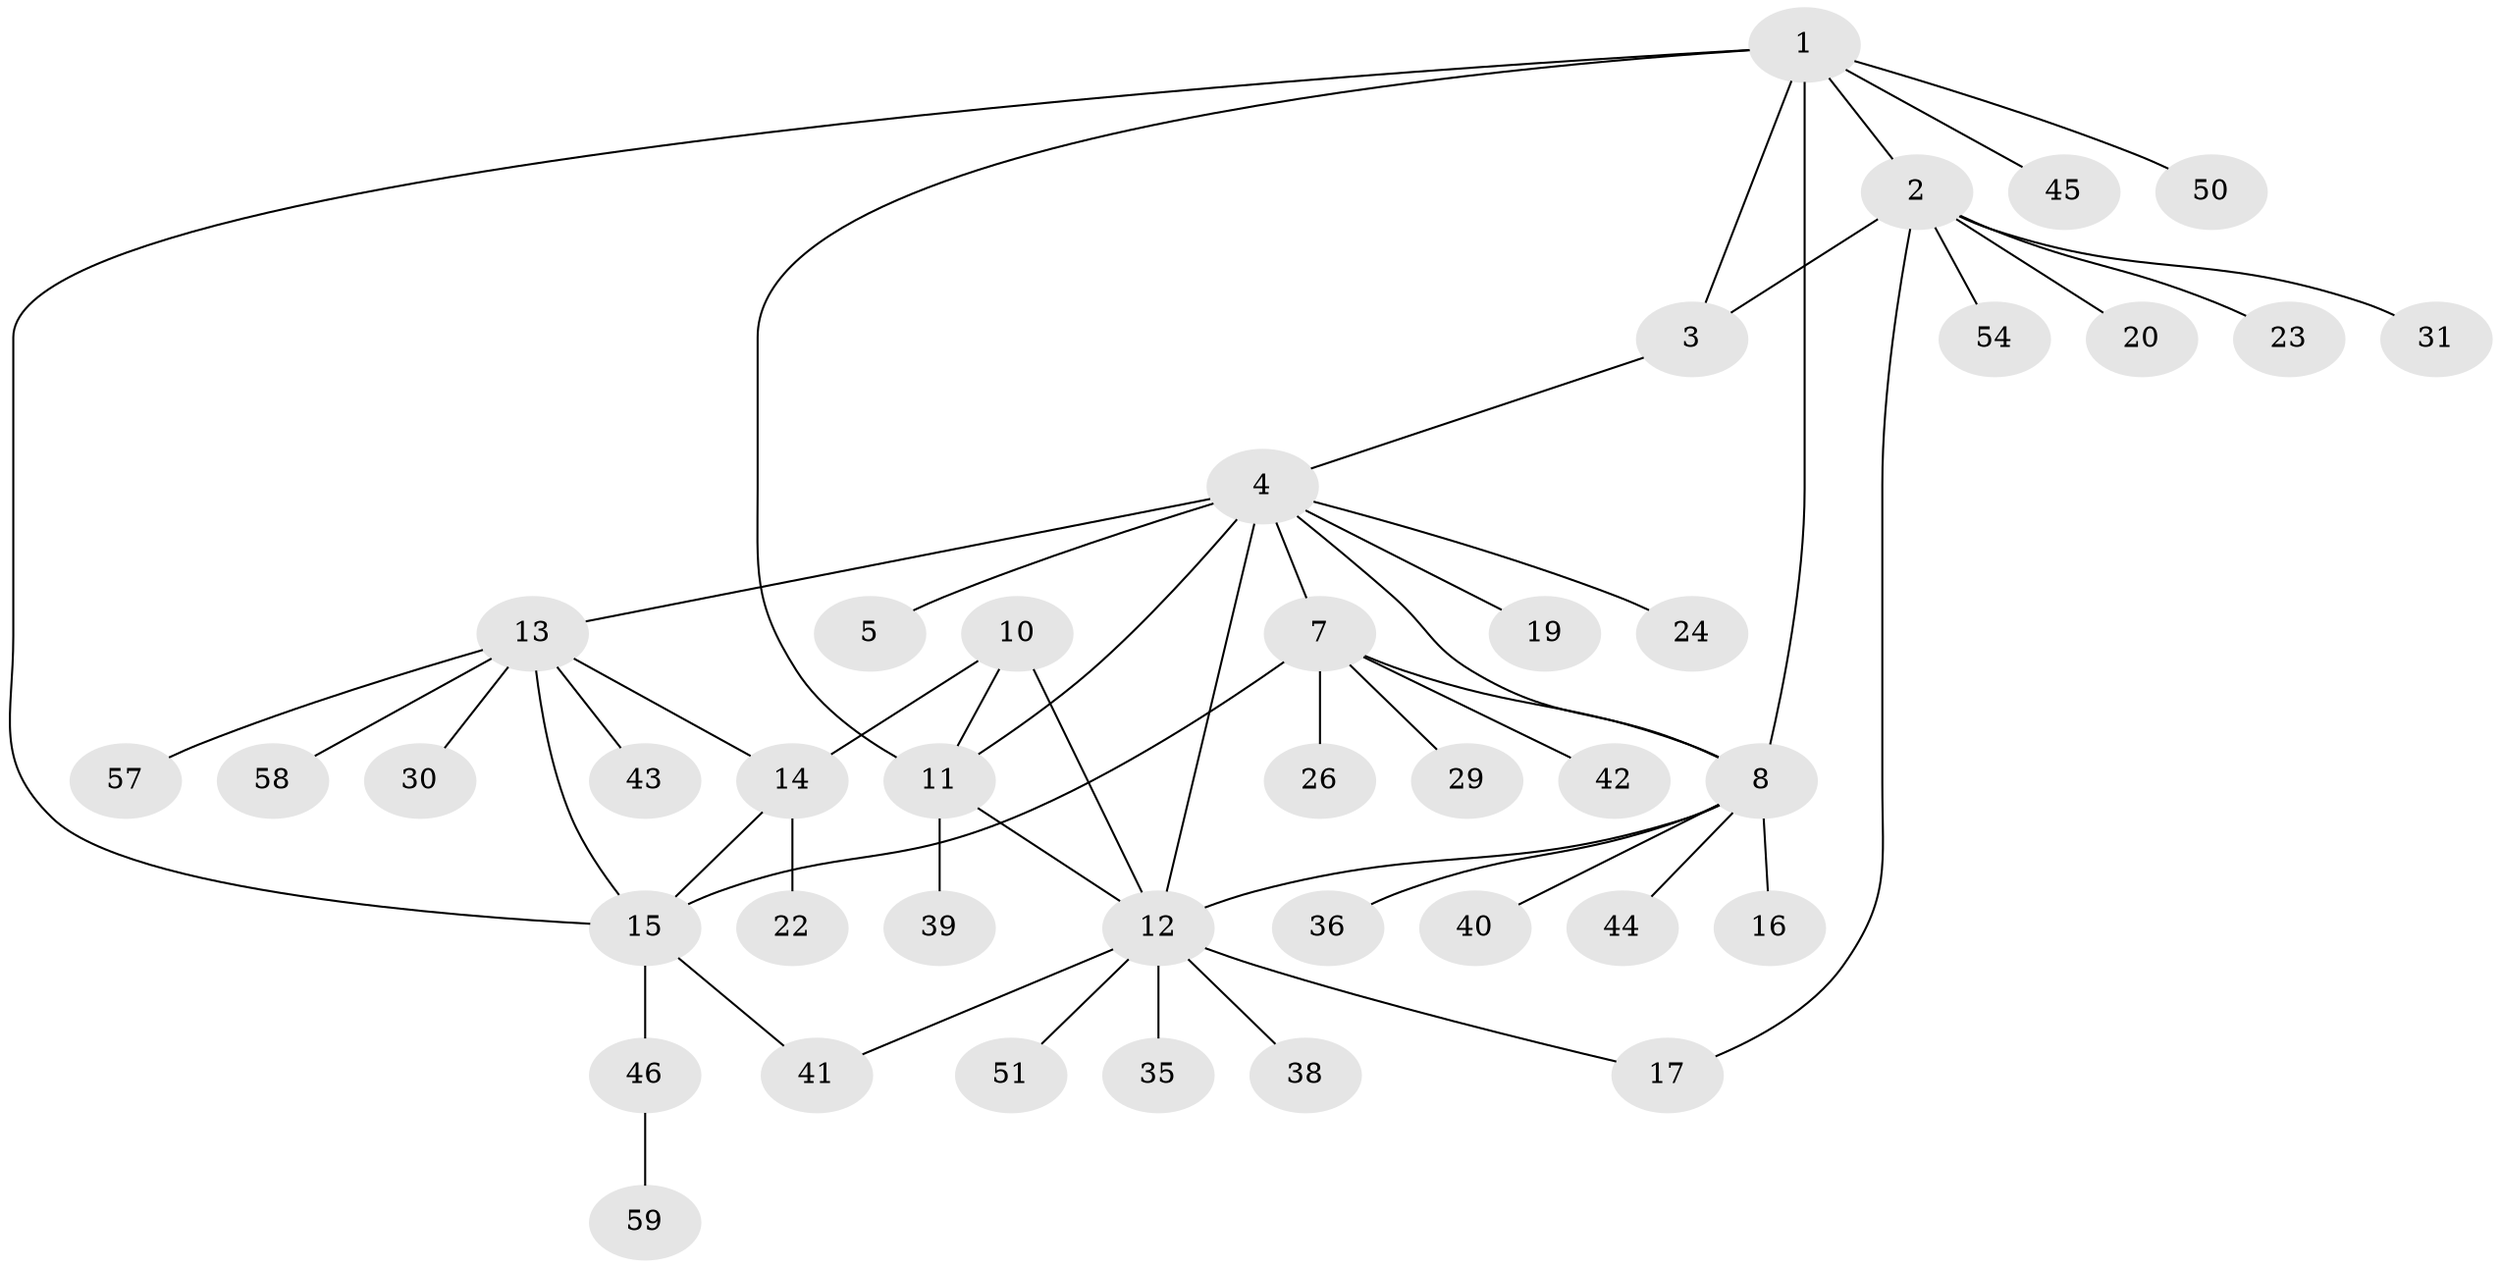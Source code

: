 // original degree distribution, {8: 0.03333333333333333, 7: 0.05, 4: 0.03333333333333333, 10: 0.03333333333333333, 2: 0.2, 3: 0.05, 6: 0.03333333333333333, 5: 0.016666666666666666, 1: 0.55}
// Generated by graph-tools (version 1.1) at 2025/42/03/06/25 10:42:08]
// undirected, 41 vertices, 53 edges
graph export_dot {
graph [start="1"]
  node [color=gray90,style=filled];
  1 [super="+56"];
  2 [super="+21"];
  3 [super="+28"];
  4 [super="+60"];
  5 [super="+6"];
  7 [super="+32"];
  8 [super="+9"];
  10;
  11 [super="+37"];
  12 [super="+48"];
  13 [super="+27"];
  14 [super="+18"];
  15 [super="+33"];
  16 [super="+25"];
  17;
  19;
  20 [super="+52"];
  22;
  23;
  24;
  26 [super="+34"];
  29;
  30;
  31;
  35;
  36;
  38;
  39;
  40;
  41 [super="+47"];
  42;
  43 [super="+55"];
  44 [super="+53"];
  45;
  46 [super="+49"];
  50;
  51;
  54;
  57;
  58;
  59;
  1 -- 2;
  1 -- 3;
  1 -- 8;
  1 -- 11;
  1 -- 15;
  1 -- 45;
  1 -- 50;
  2 -- 3;
  2 -- 17;
  2 -- 20;
  2 -- 31;
  2 -- 54;
  2 -- 23;
  3 -- 4;
  4 -- 5 [weight=2];
  4 -- 11;
  4 -- 13;
  4 -- 19;
  4 -- 24;
  4 -- 7;
  4 -- 8;
  4 -- 12;
  7 -- 8 [weight=2];
  7 -- 15;
  7 -- 26;
  7 -- 29;
  7 -- 42;
  8 -- 12;
  8 -- 16;
  8 -- 36;
  8 -- 40;
  8 -- 44;
  10 -- 11;
  10 -- 12;
  10 -- 14;
  11 -- 12;
  11 -- 39;
  12 -- 17;
  12 -- 35;
  12 -- 38;
  12 -- 41;
  12 -- 51;
  13 -- 14;
  13 -- 15;
  13 -- 30;
  13 -- 43;
  13 -- 57;
  13 -- 58;
  14 -- 15;
  14 -- 22;
  15 -- 41;
  15 -- 46;
  46 -- 59;
}
